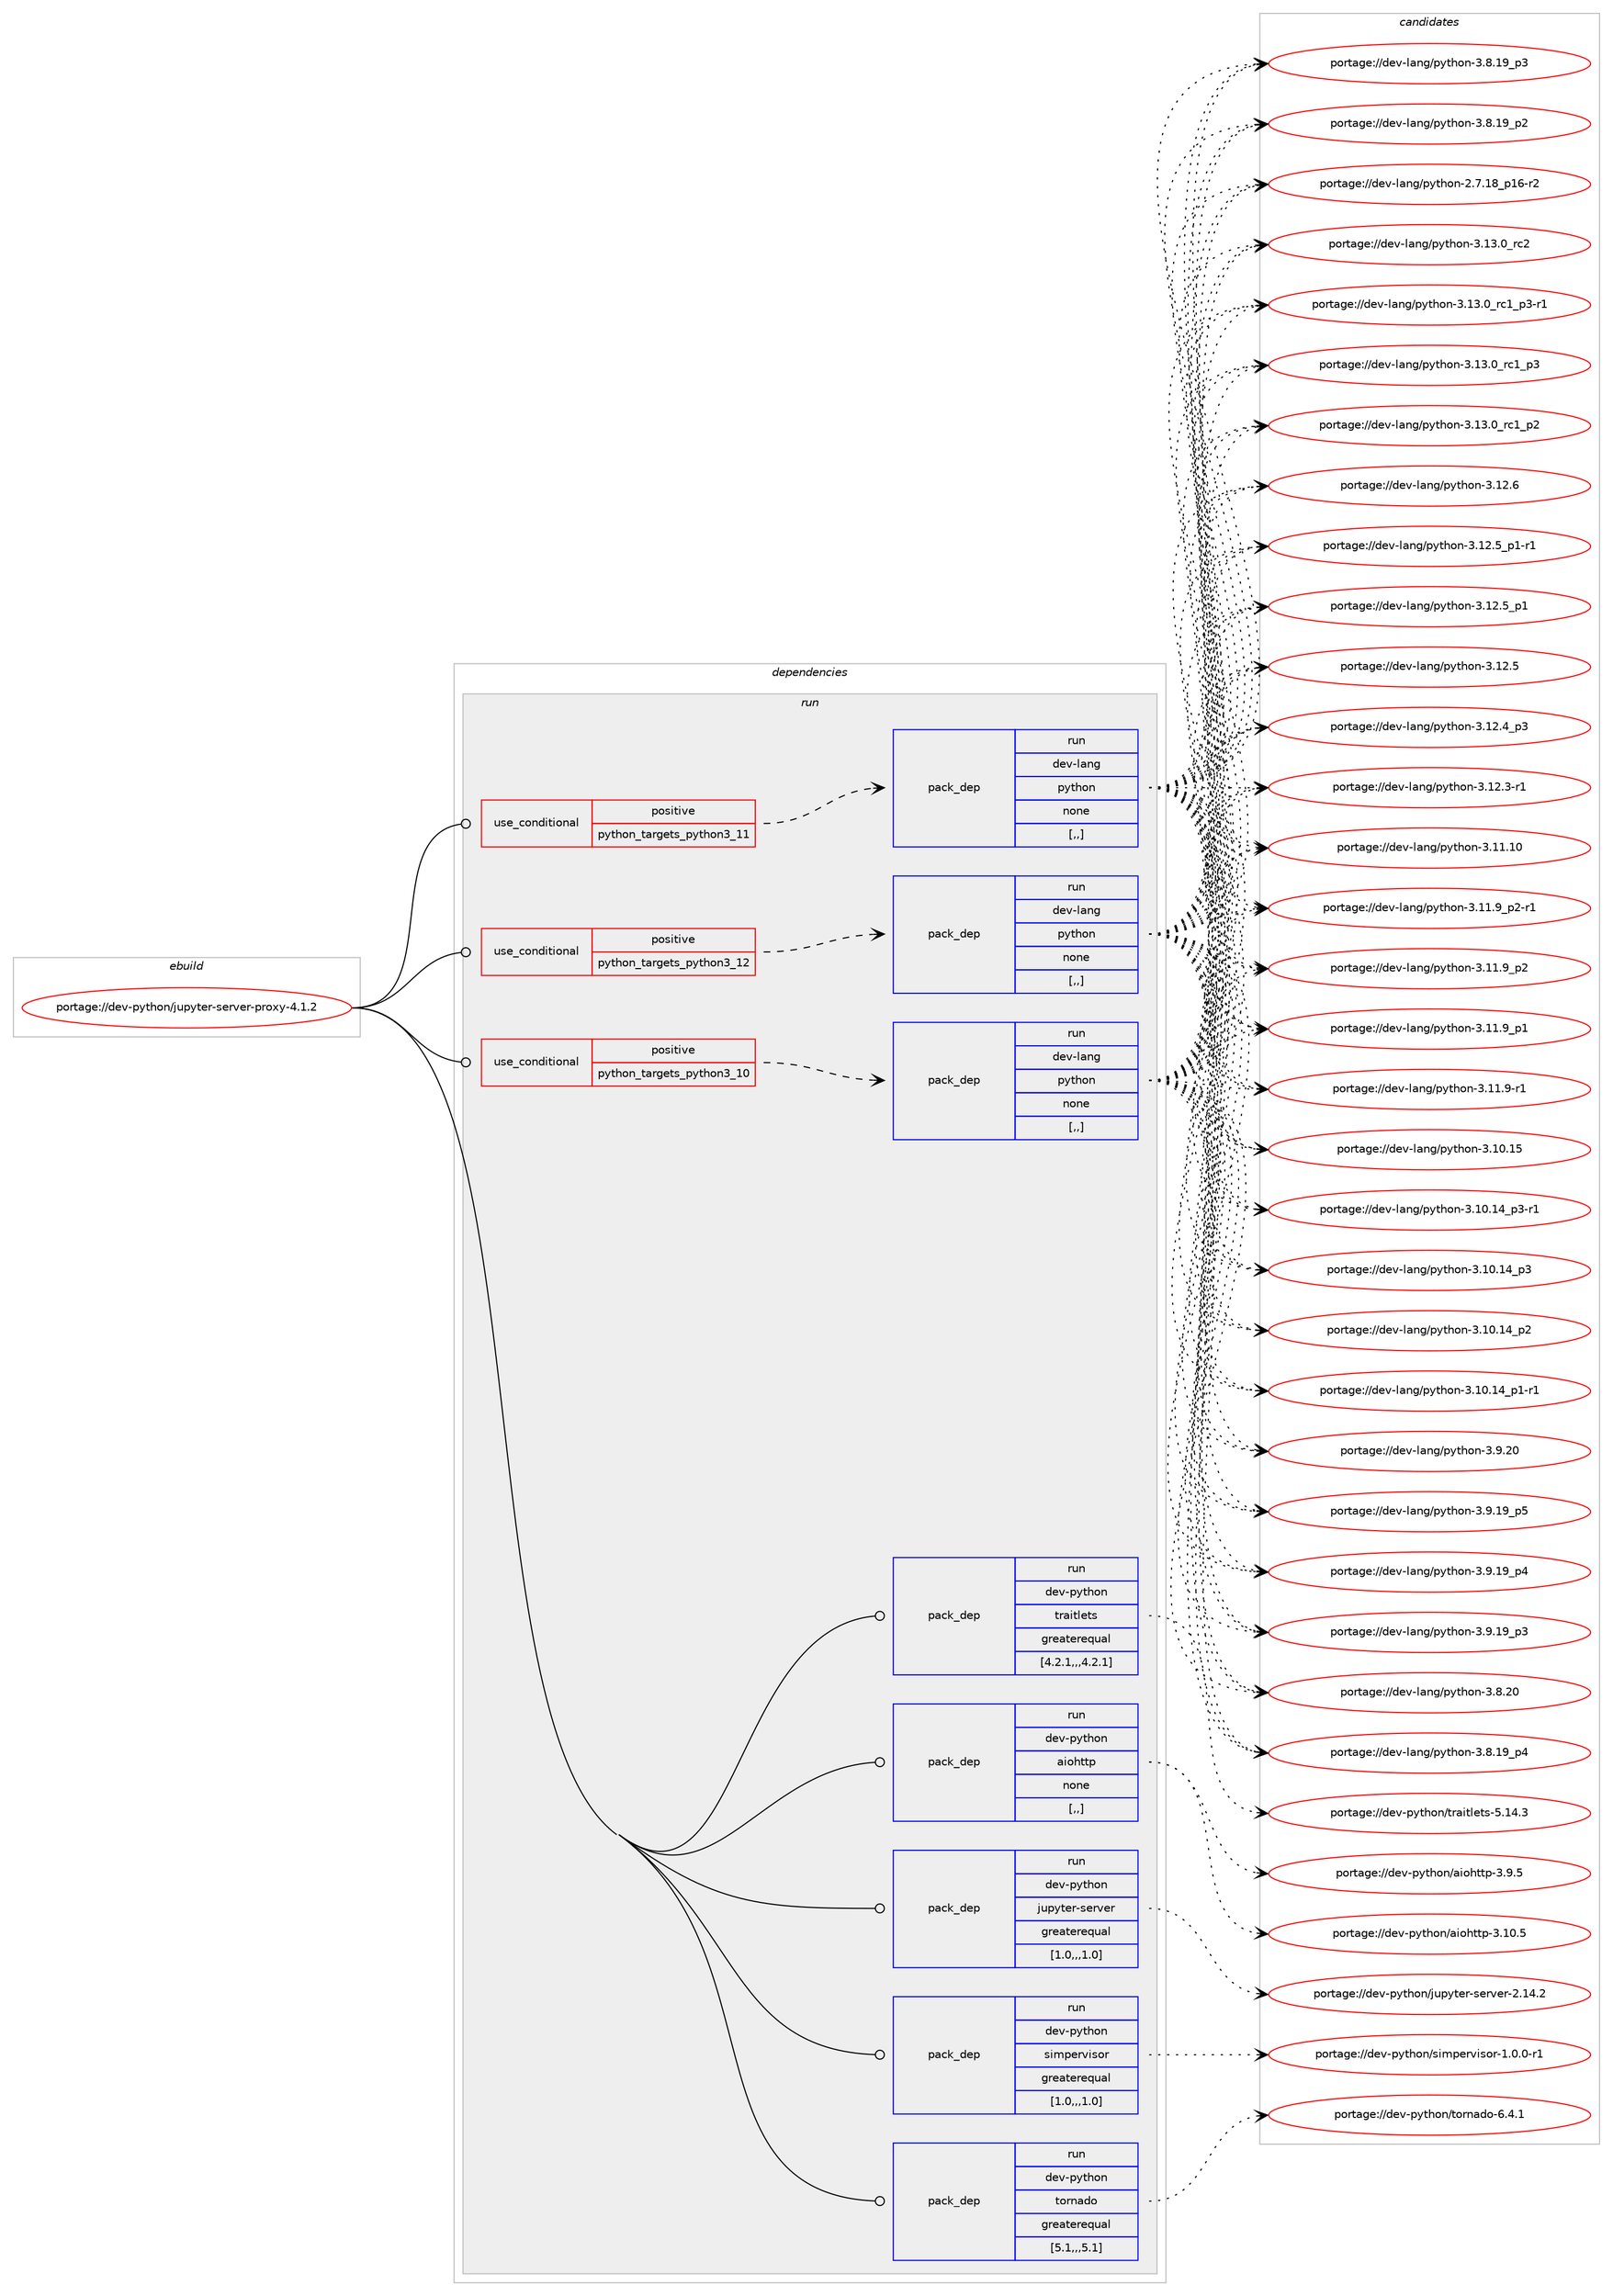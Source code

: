 digraph prolog {

# *************
# Graph options
# *************

newrank=true;
concentrate=true;
compound=true;
graph [rankdir=LR,fontname=Helvetica,fontsize=10,ranksep=1.5];#, ranksep=2.5, nodesep=0.2];
edge  [arrowhead=vee];
node  [fontname=Helvetica,fontsize=10];

# **********
# The ebuild
# **********

subgraph cluster_leftcol {
color=gray;
label=<<i>ebuild</i>>;
id [label="portage://dev-python/jupyter-server-proxy-4.1.2", color=red, width=4, href="../dev-python/jupyter-server-proxy-4.1.2.svg"];
}

# ****************
# The dependencies
# ****************

subgraph cluster_midcol {
color=gray;
label=<<i>dependencies</i>>;
subgraph cluster_compile {
fillcolor="#eeeeee";
style=filled;
label=<<i>compile</i>>;
}
subgraph cluster_compileandrun {
fillcolor="#eeeeee";
style=filled;
label=<<i>compile and run</i>>;
}
subgraph cluster_run {
fillcolor="#eeeeee";
style=filled;
label=<<i>run</i>>;
subgraph cond164355 {
dependency643734 [label=<<TABLE BORDER="0" CELLBORDER="1" CELLSPACING="0" CELLPADDING="4"><TR><TD ROWSPAN="3" CELLPADDING="10">use_conditional</TD></TR><TR><TD>positive</TD></TR><TR><TD>python_targets_python3_10</TD></TR></TABLE>>, shape=none, color=red];
subgraph pack474560 {
dependency643735 [label=<<TABLE BORDER="0" CELLBORDER="1" CELLSPACING="0" CELLPADDING="4" WIDTH="220"><TR><TD ROWSPAN="6" CELLPADDING="30">pack_dep</TD></TR><TR><TD WIDTH="110">run</TD></TR><TR><TD>dev-lang</TD></TR><TR><TD>python</TD></TR><TR><TD>none</TD></TR><TR><TD>[,,]</TD></TR></TABLE>>, shape=none, color=blue];
}
dependency643734:e -> dependency643735:w [weight=20,style="dashed",arrowhead="vee"];
}
id:e -> dependency643734:w [weight=20,style="solid",arrowhead="odot"];
subgraph cond164356 {
dependency643736 [label=<<TABLE BORDER="0" CELLBORDER="1" CELLSPACING="0" CELLPADDING="4"><TR><TD ROWSPAN="3" CELLPADDING="10">use_conditional</TD></TR><TR><TD>positive</TD></TR><TR><TD>python_targets_python3_11</TD></TR></TABLE>>, shape=none, color=red];
subgraph pack474561 {
dependency643737 [label=<<TABLE BORDER="0" CELLBORDER="1" CELLSPACING="0" CELLPADDING="4" WIDTH="220"><TR><TD ROWSPAN="6" CELLPADDING="30">pack_dep</TD></TR><TR><TD WIDTH="110">run</TD></TR><TR><TD>dev-lang</TD></TR><TR><TD>python</TD></TR><TR><TD>none</TD></TR><TR><TD>[,,]</TD></TR></TABLE>>, shape=none, color=blue];
}
dependency643736:e -> dependency643737:w [weight=20,style="dashed",arrowhead="vee"];
}
id:e -> dependency643736:w [weight=20,style="solid",arrowhead="odot"];
subgraph cond164357 {
dependency643738 [label=<<TABLE BORDER="0" CELLBORDER="1" CELLSPACING="0" CELLPADDING="4"><TR><TD ROWSPAN="3" CELLPADDING="10">use_conditional</TD></TR><TR><TD>positive</TD></TR><TR><TD>python_targets_python3_12</TD></TR></TABLE>>, shape=none, color=red];
subgraph pack474562 {
dependency643739 [label=<<TABLE BORDER="0" CELLBORDER="1" CELLSPACING="0" CELLPADDING="4" WIDTH="220"><TR><TD ROWSPAN="6" CELLPADDING="30">pack_dep</TD></TR><TR><TD WIDTH="110">run</TD></TR><TR><TD>dev-lang</TD></TR><TR><TD>python</TD></TR><TR><TD>none</TD></TR><TR><TD>[,,]</TD></TR></TABLE>>, shape=none, color=blue];
}
dependency643738:e -> dependency643739:w [weight=20,style="dashed",arrowhead="vee"];
}
id:e -> dependency643738:w [weight=20,style="solid",arrowhead="odot"];
subgraph pack474563 {
dependency643740 [label=<<TABLE BORDER="0" CELLBORDER="1" CELLSPACING="0" CELLPADDING="4" WIDTH="220"><TR><TD ROWSPAN="6" CELLPADDING="30">pack_dep</TD></TR><TR><TD WIDTH="110">run</TD></TR><TR><TD>dev-python</TD></TR><TR><TD>aiohttp</TD></TR><TR><TD>none</TD></TR><TR><TD>[,,]</TD></TR></TABLE>>, shape=none, color=blue];
}
id:e -> dependency643740:w [weight=20,style="solid",arrowhead="odot"];
subgraph pack474564 {
dependency643741 [label=<<TABLE BORDER="0" CELLBORDER="1" CELLSPACING="0" CELLPADDING="4" WIDTH="220"><TR><TD ROWSPAN="6" CELLPADDING="30">pack_dep</TD></TR><TR><TD WIDTH="110">run</TD></TR><TR><TD>dev-python</TD></TR><TR><TD>jupyter-server</TD></TR><TR><TD>greaterequal</TD></TR><TR><TD>[1.0,,,1.0]</TD></TR></TABLE>>, shape=none, color=blue];
}
id:e -> dependency643741:w [weight=20,style="solid",arrowhead="odot"];
subgraph pack474565 {
dependency643742 [label=<<TABLE BORDER="0" CELLBORDER="1" CELLSPACING="0" CELLPADDING="4" WIDTH="220"><TR><TD ROWSPAN="6" CELLPADDING="30">pack_dep</TD></TR><TR><TD WIDTH="110">run</TD></TR><TR><TD>dev-python</TD></TR><TR><TD>simpervisor</TD></TR><TR><TD>greaterequal</TD></TR><TR><TD>[1.0,,,1.0]</TD></TR></TABLE>>, shape=none, color=blue];
}
id:e -> dependency643742:w [weight=20,style="solid",arrowhead="odot"];
subgraph pack474566 {
dependency643743 [label=<<TABLE BORDER="0" CELLBORDER="1" CELLSPACING="0" CELLPADDING="4" WIDTH="220"><TR><TD ROWSPAN="6" CELLPADDING="30">pack_dep</TD></TR><TR><TD WIDTH="110">run</TD></TR><TR><TD>dev-python</TD></TR><TR><TD>tornado</TD></TR><TR><TD>greaterequal</TD></TR><TR><TD>[5.1,,,5.1]</TD></TR></TABLE>>, shape=none, color=blue];
}
id:e -> dependency643743:w [weight=20,style="solid",arrowhead="odot"];
subgraph pack474567 {
dependency643744 [label=<<TABLE BORDER="0" CELLBORDER="1" CELLSPACING="0" CELLPADDING="4" WIDTH="220"><TR><TD ROWSPAN="6" CELLPADDING="30">pack_dep</TD></TR><TR><TD WIDTH="110">run</TD></TR><TR><TD>dev-python</TD></TR><TR><TD>traitlets</TD></TR><TR><TD>greaterequal</TD></TR><TR><TD>[4.2.1,,,4.2.1]</TD></TR></TABLE>>, shape=none, color=blue];
}
id:e -> dependency643744:w [weight=20,style="solid",arrowhead="odot"];
}
}

# **************
# The candidates
# **************

subgraph cluster_choices {
rank=same;
color=gray;
label=<<i>candidates</i>>;

subgraph choice474560 {
color=black;
nodesep=1;
choice10010111845108971101034711212111610411111045514649514648951149950 [label="portage://dev-lang/python-3.13.0_rc2", color=red, width=4,href="../dev-lang/python-3.13.0_rc2.svg"];
choice1001011184510897110103471121211161041111104551464951464895114994995112514511449 [label="portage://dev-lang/python-3.13.0_rc1_p3-r1", color=red, width=4,href="../dev-lang/python-3.13.0_rc1_p3-r1.svg"];
choice100101118451089711010347112121116104111110455146495146489511499499511251 [label="portage://dev-lang/python-3.13.0_rc1_p3", color=red, width=4,href="../dev-lang/python-3.13.0_rc1_p3.svg"];
choice100101118451089711010347112121116104111110455146495146489511499499511250 [label="portage://dev-lang/python-3.13.0_rc1_p2", color=red, width=4,href="../dev-lang/python-3.13.0_rc1_p2.svg"];
choice10010111845108971101034711212111610411111045514649504654 [label="portage://dev-lang/python-3.12.6", color=red, width=4,href="../dev-lang/python-3.12.6.svg"];
choice1001011184510897110103471121211161041111104551464950465395112494511449 [label="portage://dev-lang/python-3.12.5_p1-r1", color=red, width=4,href="../dev-lang/python-3.12.5_p1-r1.svg"];
choice100101118451089711010347112121116104111110455146495046539511249 [label="portage://dev-lang/python-3.12.5_p1", color=red, width=4,href="../dev-lang/python-3.12.5_p1.svg"];
choice10010111845108971101034711212111610411111045514649504653 [label="portage://dev-lang/python-3.12.5", color=red, width=4,href="../dev-lang/python-3.12.5.svg"];
choice100101118451089711010347112121116104111110455146495046529511251 [label="portage://dev-lang/python-3.12.4_p3", color=red, width=4,href="../dev-lang/python-3.12.4_p3.svg"];
choice100101118451089711010347112121116104111110455146495046514511449 [label="portage://dev-lang/python-3.12.3-r1", color=red, width=4,href="../dev-lang/python-3.12.3-r1.svg"];
choice1001011184510897110103471121211161041111104551464949464948 [label="portage://dev-lang/python-3.11.10", color=red, width=4,href="../dev-lang/python-3.11.10.svg"];
choice1001011184510897110103471121211161041111104551464949465795112504511449 [label="portage://dev-lang/python-3.11.9_p2-r1", color=red, width=4,href="../dev-lang/python-3.11.9_p2-r1.svg"];
choice100101118451089711010347112121116104111110455146494946579511250 [label="portage://dev-lang/python-3.11.9_p2", color=red, width=4,href="../dev-lang/python-3.11.9_p2.svg"];
choice100101118451089711010347112121116104111110455146494946579511249 [label="portage://dev-lang/python-3.11.9_p1", color=red, width=4,href="../dev-lang/python-3.11.9_p1.svg"];
choice100101118451089711010347112121116104111110455146494946574511449 [label="portage://dev-lang/python-3.11.9-r1", color=red, width=4,href="../dev-lang/python-3.11.9-r1.svg"];
choice1001011184510897110103471121211161041111104551464948464953 [label="portage://dev-lang/python-3.10.15", color=red, width=4,href="../dev-lang/python-3.10.15.svg"];
choice100101118451089711010347112121116104111110455146494846495295112514511449 [label="portage://dev-lang/python-3.10.14_p3-r1", color=red, width=4,href="../dev-lang/python-3.10.14_p3-r1.svg"];
choice10010111845108971101034711212111610411111045514649484649529511251 [label="portage://dev-lang/python-3.10.14_p3", color=red, width=4,href="../dev-lang/python-3.10.14_p3.svg"];
choice10010111845108971101034711212111610411111045514649484649529511250 [label="portage://dev-lang/python-3.10.14_p2", color=red, width=4,href="../dev-lang/python-3.10.14_p2.svg"];
choice100101118451089711010347112121116104111110455146494846495295112494511449 [label="portage://dev-lang/python-3.10.14_p1-r1", color=red, width=4,href="../dev-lang/python-3.10.14_p1-r1.svg"];
choice10010111845108971101034711212111610411111045514657465048 [label="portage://dev-lang/python-3.9.20", color=red, width=4,href="../dev-lang/python-3.9.20.svg"];
choice100101118451089711010347112121116104111110455146574649579511253 [label="portage://dev-lang/python-3.9.19_p5", color=red, width=4,href="../dev-lang/python-3.9.19_p5.svg"];
choice100101118451089711010347112121116104111110455146574649579511252 [label="portage://dev-lang/python-3.9.19_p4", color=red, width=4,href="../dev-lang/python-3.9.19_p4.svg"];
choice100101118451089711010347112121116104111110455146574649579511251 [label="portage://dev-lang/python-3.9.19_p3", color=red, width=4,href="../dev-lang/python-3.9.19_p3.svg"];
choice10010111845108971101034711212111610411111045514656465048 [label="portage://dev-lang/python-3.8.20", color=red, width=4,href="../dev-lang/python-3.8.20.svg"];
choice100101118451089711010347112121116104111110455146564649579511252 [label="portage://dev-lang/python-3.8.19_p4", color=red, width=4,href="../dev-lang/python-3.8.19_p4.svg"];
choice100101118451089711010347112121116104111110455146564649579511251 [label="portage://dev-lang/python-3.8.19_p3", color=red, width=4,href="../dev-lang/python-3.8.19_p3.svg"];
choice100101118451089711010347112121116104111110455146564649579511250 [label="portage://dev-lang/python-3.8.19_p2", color=red, width=4,href="../dev-lang/python-3.8.19_p2.svg"];
choice100101118451089711010347112121116104111110455046554649569511249544511450 [label="portage://dev-lang/python-2.7.18_p16-r2", color=red, width=4,href="../dev-lang/python-2.7.18_p16-r2.svg"];
dependency643735:e -> choice10010111845108971101034711212111610411111045514649514648951149950:w [style=dotted,weight="100"];
dependency643735:e -> choice1001011184510897110103471121211161041111104551464951464895114994995112514511449:w [style=dotted,weight="100"];
dependency643735:e -> choice100101118451089711010347112121116104111110455146495146489511499499511251:w [style=dotted,weight="100"];
dependency643735:e -> choice100101118451089711010347112121116104111110455146495146489511499499511250:w [style=dotted,weight="100"];
dependency643735:e -> choice10010111845108971101034711212111610411111045514649504654:w [style=dotted,weight="100"];
dependency643735:e -> choice1001011184510897110103471121211161041111104551464950465395112494511449:w [style=dotted,weight="100"];
dependency643735:e -> choice100101118451089711010347112121116104111110455146495046539511249:w [style=dotted,weight="100"];
dependency643735:e -> choice10010111845108971101034711212111610411111045514649504653:w [style=dotted,weight="100"];
dependency643735:e -> choice100101118451089711010347112121116104111110455146495046529511251:w [style=dotted,weight="100"];
dependency643735:e -> choice100101118451089711010347112121116104111110455146495046514511449:w [style=dotted,weight="100"];
dependency643735:e -> choice1001011184510897110103471121211161041111104551464949464948:w [style=dotted,weight="100"];
dependency643735:e -> choice1001011184510897110103471121211161041111104551464949465795112504511449:w [style=dotted,weight="100"];
dependency643735:e -> choice100101118451089711010347112121116104111110455146494946579511250:w [style=dotted,weight="100"];
dependency643735:e -> choice100101118451089711010347112121116104111110455146494946579511249:w [style=dotted,weight="100"];
dependency643735:e -> choice100101118451089711010347112121116104111110455146494946574511449:w [style=dotted,weight="100"];
dependency643735:e -> choice1001011184510897110103471121211161041111104551464948464953:w [style=dotted,weight="100"];
dependency643735:e -> choice100101118451089711010347112121116104111110455146494846495295112514511449:w [style=dotted,weight="100"];
dependency643735:e -> choice10010111845108971101034711212111610411111045514649484649529511251:w [style=dotted,weight="100"];
dependency643735:e -> choice10010111845108971101034711212111610411111045514649484649529511250:w [style=dotted,weight="100"];
dependency643735:e -> choice100101118451089711010347112121116104111110455146494846495295112494511449:w [style=dotted,weight="100"];
dependency643735:e -> choice10010111845108971101034711212111610411111045514657465048:w [style=dotted,weight="100"];
dependency643735:e -> choice100101118451089711010347112121116104111110455146574649579511253:w [style=dotted,weight="100"];
dependency643735:e -> choice100101118451089711010347112121116104111110455146574649579511252:w [style=dotted,weight="100"];
dependency643735:e -> choice100101118451089711010347112121116104111110455146574649579511251:w [style=dotted,weight="100"];
dependency643735:e -> choice10010111845108971101034711212111610411111045514656465048:w [style=dotted,weight="100"];
dependency643735:e -> choice100101118451089711010347112121116104111110455146564649579511252:w [style=dotted,weight="100"];
dependency643735:e -> choice100101118451089711010347112121116104111110455146564649579511251:w [style=dotted,weight="100"];
dependency643735:e -> choice100101118451089711010347112121116104111110455146564649579511250:w [style=dotted,weight="100"];
dependency643735:e -> choice100101118451089711010347112121116104111110455046554649569511249544511450:w [style=dotted,weight="100"];
}
subgraph choice474561 {
color=black;
nodesep=1;
choice10010111845108971101034711212111610411111045514649514648951149950 [label="portage://dev-lang/python-3.13.0_rc2", color=red, width=4,href="../dev-lang/python-3.13.0_rc2.svg"];
choice1001011184510897110103471121211161041111104551464951464895114994995112514511449 [label="portage://dev-lang/python-3.13.0_rc1_p3-r1", color=red, width=4,href="../dev-lang/python-3.13.0_rc1_p3-r1.svg"];
choice100101118451089711010347112121116104111110455146495146489511499499511251 [label="portage://dev-lang/python-3.13.0_rc1_p3", color=red, width=4,href="../dev-lang/python-3.13.0_rc1_p3.svg"];
choice100101118451089711010347112121116104111110455146495146489511499499511250 [label="portage://dev-lang/python-3.13.0_rc1_p2", color=red, width=4,href="../dev-lang/python-3.13.0_rc1_p2.svg"];
choice10010111845108971101034711212111610411111045514649504654 [label="portage://dev-lang/python-3.12.6", color=red, width=4,href="../dev-lang/python-3.12.6.svg"];
choice1001011184510897110103471121211161041111104551464950465395112494511449 [label="portage://dev-lang/python-3.12.5_p1-r1", color=red, width=4,href="../dev-lang/python-3.12.5_p1-r1.svg"];
choice100101118451089711010347112121116104111110455146495046539511249 [label="portage://dev-lang/python-3.12.5_p1", color=red, width=4,href="../dev-lang/python-3.12.5_p1.svg"];
choice10010111845108971101034711212111610411111045514649504653 [label="portage://dev-lang/python-3.12.5", color=red, width=4,href="../dev-lang/python-3.12.5.svg"];
choice100101118451089711010347112121116104111110455146495046529511251 [label="portage://dev-lang/python-3.12.4_p3", color=red, width=4,href="../dev-lang/python-3.12.4_p3.svg"];
choice100101118451089711010347112121116104111110455146495046514511449 [label="portage://dev-lang/python-3.12.3-r1", color=red, width=4,href="../dev-lang/python-3.12.3-r1.svg"];
choice1001011184510897110103471121211161041111104551464949464948 [label="portage://dev-lang/python-3.11.10", color=red, width=4,href="../dev-lang/python-3.11.10.svg"];
choice1001011184510897110103471121211161041111104551464949465795112504511449 [label="portage://dev-lang/python-3.11.9_p2-r1", color=red, width=4,href="../dev-lang/python-3.11.9_p2-r1.svg"];
choice100101118451089711010347112121116104111110455146494946579511250 [label="portage://dev-lang/python-3.11.9_p2", color=red, width=4,href="../dev-lang/python-3.11.9_p2.svg"];
choice100101118451089711010347112121116104111110455146494946579511249 [label="portage://dev-lang/python-3.11.9_p1", color=red, width=4,href="../dev-lang/python-3.11.9_p1.svg"];
choice100101118451089711010347112121116104111110455146494946574511449 [label="portage://dev-lang/python-3.11.9-r1", color=red, width=4,href="../dev-lang/python-3.11.9-r1.svg"];
choice1001011184510897110103471121211161041111104551464948464953 [label="portage://dev-lang/python-3.10.15", color=red, width=4,href="../dev-lang/python-3.10.15.svg"];
choice100101118451089711010347112121116104111110455146494846495295112514511449 [label="portage://dev-lang/python-3.10.14_p3-r1", color=red, width=4,href="../dev-lang/python-3.10.14_p3-r1.svg"];
choice10010111845108971101034711212111610411111045514649484649529511251 [label="portage://dev-lang/python-3.10.14_p3", color=red, width=4,href="../dev-lang/python-3.10.14_p3.svg"];
choice10010111845108971101034711212111610411111045514649484649529511250 [label="portage://dev-lang/python-3.10.14_p2", color=red, width=4,href="../dev-lang/python-3.10.14_p2.svg"];
choice100101118451089711010347112121116104111110455146494846495295112494511449 [label="portage://dev-lang/python-3.10.14_p1-r1", color=red, width=4,href="../dev-lang/python-3.10.14_p1-r1.svg"];
choice10010111845108971101034711212111610411111045514657465048 [label="portage://dev-lang/python-3.9.20", color=red, width=4,href="../dev-lang/python-3.9.20.svg"];
choice100101118451089711010347112121116104111110455146574649579511253 [label="portage://dev-lang/python-3.9.19_p5", color=red, width=4,href="../dev-lang/python-3.9.19_p5.svg"];
choice100101118451089711010347112121116104111110455146574649579511252 [label="portage://dev-lang/python-3.9.19_p4", color=red, width=4,href="../dev-lang/python-3.9.19_p4.svg"];
choice100101118451089711010347112121116104111110455146574649579511251 [label="portage://dev-lang/python-3.9.19_p3", color=red, width=4,href="../dev-lang/python-3.9.19_p3.svg"];
choice10010111845108971101034711212111610411111045514656465048 [label="portage://dev-lang/python-3.8.20", color=red, width=4,href="../dev-lang/python-3.8.20.svg"];
choice100101118451089711010347112121116104111110455146564649579511252 [label="portage://dev-lang/python-3.8.19_p4", color=red, width=4,href="../dev-lang/python-3.8.19_p4.svg"];
choice100101118451089711010347112121116104111110455146564649579511251 [label="portage://dev-lang/python-3.8.19_p3", color=red, width=4,href="../dev-lang/python-3.8.19_p3.svg"];
choice100101118451089711010347112121116104111110455146564649579511250 [label="portage://dev-lang/python-3.8.19_p2", color=red, width=4,href="../dev-lang/python-3.8.19_p2.svg"];
choice100101118451089711010347112121116104111110455046554649569511249544511450 [label="portage://dev-lang/python-2.7.18_p16-r2", color=red, width=4,href="../dev-lang/python-2.7.18_p16-r2.svg"];
dependency643737:e -> choice10010111845108971101034711212111610411111045514649514648951149950:w [style=dotted,weight="100"];
dependency643737:e -> choice1001011184510897110103471121211161041111104551464951464895114994995112514511449:w [style=dotted,weight="100"];
dependency643737:e -> choice100101118451089711010347112121116104111110455146495146489511499499511251:w [style=dotted,weight="100"];
dependency643737:e -> choice100101118451089711010347112121116104111110455146495146489511499499511250:w [style=dotted,weight="100"];
dependency643737:e -> choice10010111845108971101034711212111610411111045514649504654:w [style=dotted,weight="100"];
dependency643737:e -> choice1001011184510897110103471121211161041111104551464950465395112494511449:w [style=dotted,weight="100"];
dependency643737:e -> choice100101118451089711010347112121116104111110455146495046539511249:w [style=dotted,weight="100"];
dependency643737:e -> choice10010111845108971101034711212111610411111045514649504653:w [style=dotted,weight="100"];
dependency643737:e -> choice100101118451089711010347112121116104111110455146495046529511251:w [style=dotted,weight="100"];
dependency643737:e -> choice100101118451089711010347112121116104111110455146495046514511449:w [style=dotted,weight="100"];
dependency643737:e -> choice1001011184510897110103471121211161041111104551464949464948:w [style=dotted,weight="100"];
dependency643737:e -> choice1001011184510897110103471121211161041111104551464949465795112504511449:w [style=dotted,weight="100"];
dependency643737:e -> choice100101118451089711010347112121116104111110455146494946579511250:w [style=dotted,weight="100"];
dependency643737:e -> choice100101118451089711010347112121116104111110455146494946579511249:w [style=dotted,weight="100"];
dependency643737:e -> choice100101118451089711010347112121116104111110455146494946574511449:w [style=dotted,weight="100"];
dependency643737:e -> choice1001011184510897110103471121211161041111104551464948464953:w [style=dotted,weight="100"];
dependency643737:e -> choice100101118451089711010347112121116104111110455146494846495295112514511449:w [style=dotted,weight="100"];
dependency643737:e -> choice10010111845108971101034711212111610411111045514649484649529511251:w [style=dotted,weight="100"];
dependency643737:e -> choice10010111845108971101034711212111610411111045514649484649529511250:w [style=dotted,weight="100"];
dependency643737:e -> choice100101118451089711010347112121116104111110455146494846495295112494511449:w [style=dotted,weight="100"];
dependency643737:e -> choice10010111845108971101034711212111610411111045514657465048:w [style=dotted,weight="100"];
dependency643737:e -> choice100101118451089711010347112121116104111110455146574649579511253:w [style=dotted,weight="100"];
dependency643737:e -> choice100101118451089711010347112121116104111110455146574649579511252:w [style=dotted,weight="100"];
dependency643737:e -> choice100101118451089711010347112121116104111110455146574649579511251:w [style=dotted,weight="100"];
dependency643737:e -> choice10010111845108971101034711212111610411111045514656465048:w [style=dotted,weight="100"];
dependency643737:e -> choice100101118451089711010347112121116104111110455146564649579511252:w [style=dotted,weight="100"];
dependency643737:e -> choice100101118451089711010347112121116104111110455146564649579511251:w [style=dotted,weight="100"];
dependency643737:e -> choice100101118451089711010347112121116104111110455146564649579511250:w [style=dotted,weight="100"];
dependency643737:e -> choice100101118451089711010347112121116104111110455046554649569511249544511450:w [style=dotted,weight="100"];
}
subgraph choice474562 {
color=black;
nodesep=1;
choice10010111845108971101034711212111610411111045514649514648951149950 [label="portage://dev-lang/python-3.13.0_rc2", color=red, width=4,href="../dev-lang/python-3.13.0_rc2.svg"];
choice1001011184510897110103471121211161041111104551464951464895114994995112514511449 [label="portage://dev-lang/python-3.13.0_rc1_p3-r1", color=red, width=4,href="../dev-lang/python-3.13.0_rc1_p3-r1.svg"];
choice100101118451089711010347112121116104111110455146495146489511499499511251 [label="portage://dev-lang/python-3.13.0_rc1_p3", color=red, width=4,href="../dev-lang/python-3.13.0_rc1_p3.svg"];
choice100101118451089711010347112121116104111110455146495146489511499499511250 [label="portage://dev-lang/python-3.13.0_rc1_p2", color=red, width=4,href="../dev-lang/python-3.13.0_rc1_p2.svg"];
choice10010111845108971101034711212111610411111045514649504654 [label="portage://dev-lang/python-3.12.6", color=red, width=4,href="../dev-lang/python-3.12.6.svg"];
choice1001011184510897110103471121211161041111104551464950465395112494511449 [label="portage://dev-lang/python-3.12.5_p1-r1", color=red, width=4,href="../dev-lang/python-3.12.5_p1-r1.svg"];
choice100101118451089711010347112121116104111110455146495046539511249 [label="portage://dev-lang/python-3.12.5_p1", color=red, width=4,href="../dev-lang/python-3.12.5_p1.svg"];
choice10010111845108971101034711212111610411111045514649504653 [label="portage://dev-lang/python-3.12.5", color=red, width=4,href="../dev-lang/python-3.12.5.svg"];
choice100101118451089711010347112121116104111110455146495046529511251 [label="portage://dev-lang/python-3.12.4_p3", color=red, width=4,href="../dev-lang/python-3.12.4_p3.svg"];
choice100101118451089711010347112121116104111110455146495046514511449 [label="portage://dev-lang/python-3.12.3-r1", color=red, width=4,href="../dev-lang/python-3.12.3-r1.svg"];
choice1001011184510897110103471121211161041111104551464949464948 [label="portage://dev-lang/python-3.11.10", color=red, width=4,href="../dev-lang/python-3.11.10.svg"];
choice1001011184510897110103471121211161041111104551464949465795112504511449 [label="portage://dev-lang/python-3.11.9_p2-r1", color=red, width=4,href="../dev-lang/python-3.11.9_p2-r1.svg"];
choice100101118451089711010347112121116104111110455146494946579511250 [label="portage://dev-lang/python-3.11.9_p2", color=red, width=4,href="../dev-lang/python-3.11.9_p2.svg"];
choice100101118451089711010347112121116104111110455146494946579511249 [label="portage://dev-lang/python-3.11.9_p1", color=red, width=4,href="../dev-lang/python-3.11.9_p1.svg"];
choice100101118451089711010347112121116104111110455146494946574511449 [label="portage://dev-lang/python-3.11.9-r1", color=red, width=4,href="../dev-lang/python-3.11.9-r1.svg"];
choice1001011184510897110103471121211161041111104551464948464953 [label="portage://dev-lang/python-3.10.15", color=red, width=4,href="../dev-lang/python-3.10.15.svg"];
choice100101118451089711010347112121116104111110455146494846495295112514511449 [label="portage://dev-lang/python-3.10.14_p3-r1", color=red, width=4,href="../dev-lang/python-3.10.14_p3-r1.svg"];
choice10010111845108971101034711212111610411111045514649484649529511251 [label="portage://dev-lang/python-3.10.14_p3", color=red, width=4,href="../dev-lang/python-3.10.14_p3.svg"];
choice10010111845108971101034711212111610411111045514649484649529511250 [label="portage://dev-lang/python-3.10.14_p2", color=red, width=4,href="../dev-lang/python-3.10.14_p2.svg"];
choice100101118451089711010347112121116104111110455146494846495295112494511449 [label="portage://dev-lang/python-3.10.14_p1-r1", color=red, width=4,href="../dev-lang/python-3.10.14_p1-r1.svg"];
choice10010111845108971101034711212111610411111045514657465048 [label="portage://dev-lang/python-3.9.20", color=red, width=4,href="../dev-lang/python-3.9.20.svg"];
choice100101118451089711010347112121116104111110455146574649579511253 [label="portage://dev-lang/python-3.9.19_p5", color=red, width=4,href="../dev-lang/python-3.9.19_p5.svg"];
choice100101118451089711010347112121116104111110455146574649579511252 [label="portage://dev-lang/python-3.9.19_p4", color=red, width=4,href="../dev-lang/python-3.9.19_p4.svg"];
choice100101118451089711010347112121116104111110455146574649579511251 [label="portage://dev-lang/python-3.9.19_p3", color=red, width=4,href="../dev-lang/python-3.9.19_p3.svg"];
choice10010111845108971101034711212111610411111045514656465048 [label="portage://dev-lang/python-3.8.20", color=red, width=4,href="../dev-lang/python-3.8.20.svg"];
choice100101118451089711010347112121116104111110455146564649579511252 [label="portage://dev-lang/python-3.8.19_p4", color=red, width=4,href="../dev-lang/python-3.8.19_p4.svg"];
choice100101118451089711010347112121116104111110455146564649579511251 [label="portage://dev-lang/python-3.8.19_p3", color=red, width=4,href="../dev-lang/python-3.8.19_p3.svg"];
choice100101118451089711010347112121116104111110455146564649579511250 [label="portage://dev-lang/python-3.8.19_p2", color=red, width=4,href="../dev-lang/python-3.8.19_p2.svg"];
choice100101118451089711010347112121116104111110455046554649569511249544511450 [label="portage://dev-lang/python-2.7.18_p16-r2", color=red, width=4,href="../dev-lang/python-2.7.18_p16-r2.svg"];
dependency643739:e -> choice10010111845108971101034711212111610411111045514649514648951149950:w [style=dotted,weight="100"];
dependency643739:e -> choice1001011184510897110103471121211161041111104551464951464895114994995112514511449:w [style=dotted,weight="100"];
dependency643739:e -> choice100101118451089711010347112121116104111110455146495146489511499499511251:w [style=dotted,weight="100"];
dependency643739:e -> choice100101118451089711010347112121116104111110455146495146489511499499511250:w [style=dotted,weight="100"];
dependency643739:e -> choice10010111845108971101034711212111610411111045514649504654:w [style=dotted,weight="100"];
dependency643739:e -> choice1001011184510897110103471121211161041111104551464950465395112494511449:w [style=dotted,weight="100"];
dependency643739:e -> choice100101118451089711010347112121116104111110455146495046539511249:w [style=dotted,weight="100"];
dependency643739:e -> choice10010111845108971101034711212111610411111045514649504653:w [style=dotted,weight="100"];
dependency643739:e -> choice100101118451089711010347112121116104111110455146495046529511251:w [style=dotted,weight="100"];
dependency643739:e -> choice100101118451089711010347112121116104111110455146495046514511449:w [style=dotted,weight="100"];
dependency643739:e -> choice1001011184510897110103471121211161041111104551464949464948:w [style=dotted,weight="100"];
dependency643739:e -> choice1001011184510897110103471121211161041111104551464949465795112504511449:w [style=dotted,weight="100"];
dependency643739:e -> choice100101118451089711010347112121116104111110455146494946579511250:w [style=dotted,weight="100"];
dependency643739:e -> choice100101118451089711010347112121116104111110455146494946579511249:w [style=dotted,weight="100"];
dependency643739:e -> choice100101118451089711010347112121116104111110455146494946574511449:w [style=dotted,weight="100"];
dependency643739:e -> choice1001011184510897110103471121211161041111104551464948464953:w [style=dotted,weight="100"];
dependency643739:e -> choice100101118451089711010347112121116104111110455146494846495295112514511449:w [style=dotted,weight="100"];
dependency643739:e -> choice10010111845108971101034711212111610411111045514649484649529511251:w [style=dotted,weight="100"];
dependency643739:e -> choice10010111845108971101034711212111610411111045514649484649529511250:w [style=dotted,weight="100"];
dependency643739:e -> choice100101118451089711010347112121116104111110455146494846495295112494511449:w [style=dotted,weight="100"];
dependency643739:e -> choice10010111845108971101034711212111610411111045514657465048:w [style=dotted,weight="100"];
dependency643739:e -> choice100101118451089711010347112121116104111110455146574649579511253:w [style=dotted,weight="100"];
dependency643739:e -> choice100101118451089711010347112121116104111110455146574649579511252:w [style=dotted,weight="100"];
dependency643739:e -> choice100101118451089711010347112121116104111110455146574649579511251:w [style=dotted,weight="100"];
dependency643739:e -> choice10010111845108971101034711212111610411111045514656465048:w [style=dotted,weight="100"];
dependency643739:e -> choice100101118451089711010347112121116104111110455146564649579511252:w [style=dotted,weight="100"];
dependency643739:e -> choice100101118451089711010347112121116104111110455146564649579511251:w [style=dotted,weight="100"];
dependency643739:e -> choice100101118451089711010347112121116104111110455146564649579511250:w [style=dotted,weight="100"];
dependency643739:e -> choice100101118451089711010347112121116104111110455046554649569511249544511450:w [style=dotted,weight="100"];
}
subgraph choice474563 {
color=black;
nodesep=1;
choice10010111845112121116104111110479710511110411611611245514649484653 [label="portage://dev-python/aiohttp-3.10.5", color=red, width=4,href="../dev-python/aiohttp-3.10.5.svg"];
choice100101118451121211161041111104797105111104116116112455146574653 [label="portage://dev-python/aiohttp-3.9.5", color=red, width=4,href="../dev-python/aiohttp-3.9.5.svg"];
dependency643740:e -> choice10010111845112121116104111110479710511110411611611245514649484653:w [style=dotted,weight="100"];
dependency643740:e -> choice100101118451121211161041111104797105111104116116112455146574653:w [style=dotted,weight="100"];
}
subgraph choice474564 {
color=black;
nodesep=1;
choice10010111845112121116104111110471061171121211161011144511510111411810111445504649524650 [label="portage://dev-python/jupyter-server-2.14.2", color=red, width=4,href="../dev-python/jupyter-server-2.14.2.svg"];
dependency643741:e -> choice10010111845112121116104111110471061171121211161011144511510111411810111445504649524650:w [style=dotted,weight="100"];
}
subgraph choice474565 {
color=black;
nodesep=1;
choice10010111845112121116104111110471151051091121011141181051151111144549464846484511449 [label="portage://dev-python/simpervisor-1.0.0-r1", color=red, width=4,href="../dev-python/simpervisor-1.0.0-r1.svg"];
dependency643742:e -> choice10010111845112121116104111110471151051091121011141181051151111144549464846484511449:w [style=dotted,weight="100"];
}
subgraph choice474566 {
color=black;
nodesep=1;
choice100101118451121211161041111104711611111411097100111455446524649 [label="portage://dev-python/tornado-6.4.1", color=red, width=4,href="../dev-python/tornado-6.4.1.svg"];
dependency643743:e -> choice100101118451121211161041111104711611111411097100111455446524649:w [style=dotted,weight="100"];
}
subgraph choice474567 {
color=black;
nodesep=1;
choice10010111845112121116104111110471161149710511610810111611545534649524651 [label="portage://dev-python/traitlets-5.14.3", color=red, width=4,href="../dev-python/traitlets-5.14.3.svg"];
dependency643744:e -> choice10010111845112121116104111110471161149710511610810111611545534649524651:w [style=dotted,weight="100"];
}
}

}
